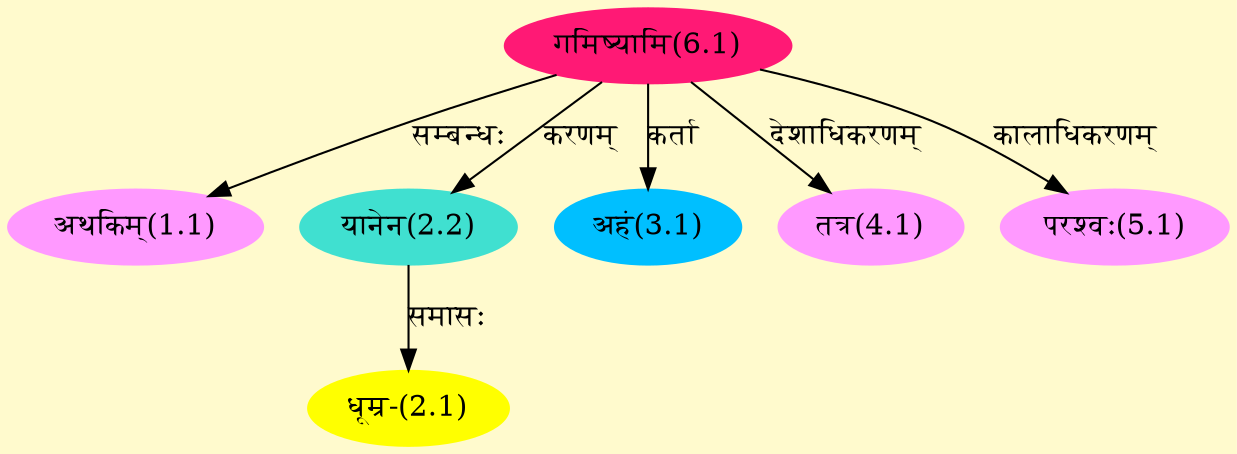 digraph G{
rankdir=BT;
 compound=true;
 bgcolor="lemonchiffon1";
Node1_1 [style=filled, color="#FF99FF" label = "अथकिम्(1.1)"]
Node6_1 [style=filled, color="#FF1975" label = "गमिष्यामि(6.1)"]
Node2_1 [style=filled, color="#FFFF00" label = "धूम्र-(2.1)"]
Node2_2 [style=filled, color="#40E0D0" label = "यानेन(2.2)"]
Node3_1 [style=filled, color="#00BFFF" label = "अहं(3.1)"]
Node4_1 [style=filled, color="#FF99FF" label = "तत्र(4.1)"]
Node5_1 [style=filled, color="#FF99FF" label = "परश्वः(5.1)"]
/* Start of Relations section */

Node1_1 -> Node6_1 [  label="सम्बन्धः"  dir="back" ]
Node2_1 -> Node2_2 [  label="समासः"  dir="back" ]
Node2_2 -> Node6_1 [  label="करणम्"  dir="back" ]
Node3_1 -> Node6_1 [  label="कर्ता"  dir="back" ]
Node4_1 -> Node6_1 [  label="देशाधिकरणम्"  dir="back" ]
Node5_1 -> Node6_1 [  label="कालाधिकरणम्"  dir="back" ]
}
